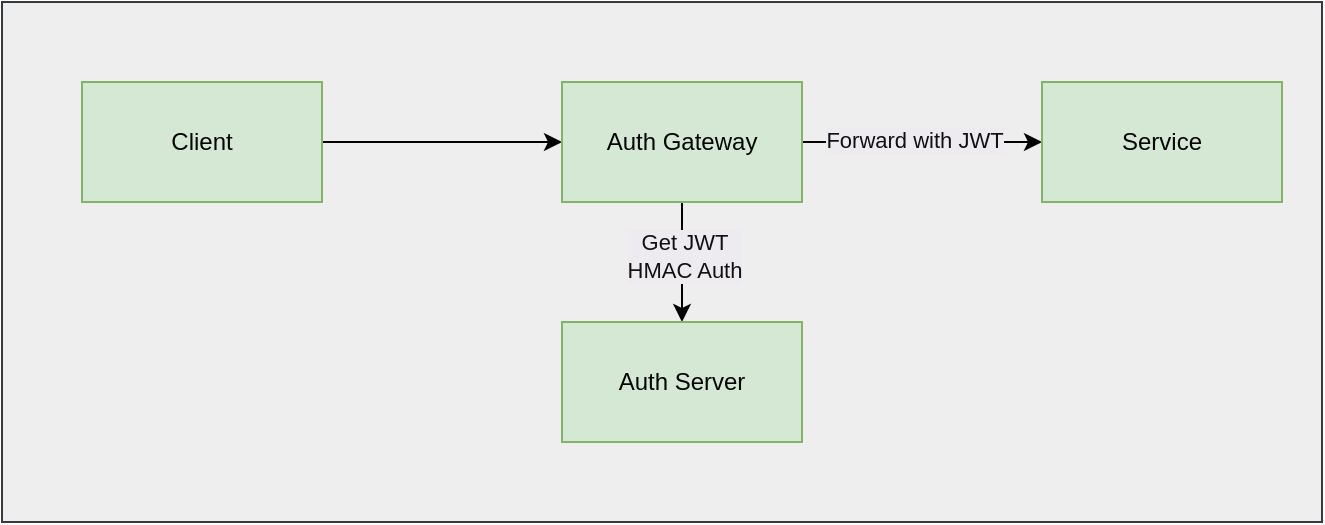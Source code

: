 <mxfile>
    <diagram id="SOPgAyh39cs1Rl3svzS0" name="Page-1">
        <mxGraphModel dx="791" dy="608" grid="1" gridSize="10" guides="1" tooltips="1" connect="1" arrows="1" fold="1" page="1" pageScale="1" pageWidth="827" pageHeight="1169" math="0" shadow="0">
            <root>
                <mxCell id="0"/>
                <mxCell id="1" parent="0"/>
                <mxCell id="11" value="" style="rounded=0;whiteSpace=wrap;html=1;fillColor=#eeeeee;strokeColor=#36393d;" vertex="1" parent="1">
                    <mxGeometry x="80" y="160" width="660" height="260" as="geometry"/>
                </mxCell>
                <mxCell id="6" style="edgeStyle=none;html=1;entryX=0;entryY=0.5;entryDx=0;entryDy=0;strokeColor=#000000;" edge="1" parent="1" source="2" target="3">
                    <mxGeometry relative="1" as="geometry"/>
                </mxCell>
                <mxCell id="2" value="Client" style="rounded=0;whiteSpace=wrap;html=1;fillColor=#d5e8d4;strokeColor=#82b366;fontColor=#050505;" vertex="1" parent="1">
                    <mxGeometry x="120" y="200" width="120" height="60" as="geometry"/>
                </mxCell>
                <mxCell id="7" style="edgeStyle=none;html=1;entryX=0.5;entryY=0;entryDx=0;entryDy=0;strokeColor=#000000;" edge="1" parent="1" source="3" target="4">
                    <mxGeometry relative="1" as="geometry"/>
                </mxCell>
                <mxCell id="8" value="Get JWT&lt;br&gt;HMAC Auth" style="edgeLabel;html=1;align=center;verticalAlign=middle;resizable=0;points=[];labelBackgroundColor=#edebef;fontColor=#121111;" vertex="1" connectable="0" parent="7">
                    <mxGeometry x="0.224" y="1" relative="1" as="geometry">
                        <mxPoint y="-10" as="offset"/>
                    </mxGeometry>
                </mxCell>
                <mxCell id="9" style="edgeStyle=none;html=1;entryX=0;entryY=0.5;entryDx=0;entryDy=0;strokeColor=#000000;" edge="1" parent="1" source="3" target="5">
                    <mxGeometry relative="1" as="geometry"/>
                </mxCell>
                <mxCell id="10" value="Forward with JWT" style="edgeLabel;html=1;align=center;verticalAlign=middle;resizable=0;points=[];labelBackgroundColor=#edebef;fontColor=#121111;" vertex="1" connectable="0" parent="9">
                    <mxGeometry x="-0.467" y="1" relative="1" as="geometry">
                        <mxPoint x="24" as="offset"/>
                    </mxGeometry>
                </mxCell>
                <mxCell id="3" value="Auth Gateway" style="rounded=0;whiteSpace=wrap;html=1;fillColor=#d5e8d4;strokeColor=#82b366;fontColor=#050505;" vertex="1" parent="1">
                    <mxGeometry x="360" y="200" width="120" height="60" as="geometry"/>
                </mxCell>
                <mxCell id="4" value="Auth Server" style="rounded=0;whiteSpace=wrap;html=1;fillColor=#d5e8d4;strokeColor=#82b366;fontColor=#050505;" vertex="1" parent="1">
                    <mxGeometry x="360" y="320" width="120" height="60" as="geometry"/>
                </mxCell>
                <mxCell id="5" value="Service" style="rounded=0;whiteSpace=wrap;html=1;fillColor=#d5e8d4;strokeColor=#82b366;fontColor=#050505;" vertex="1" parent="1">
                    <mxGeometry x="600" y="200" width="120" height="60" as="geometry"/>
                </mxCell>
            </root>
        </mxGraphModel>
    </diagram>
</mxfile>